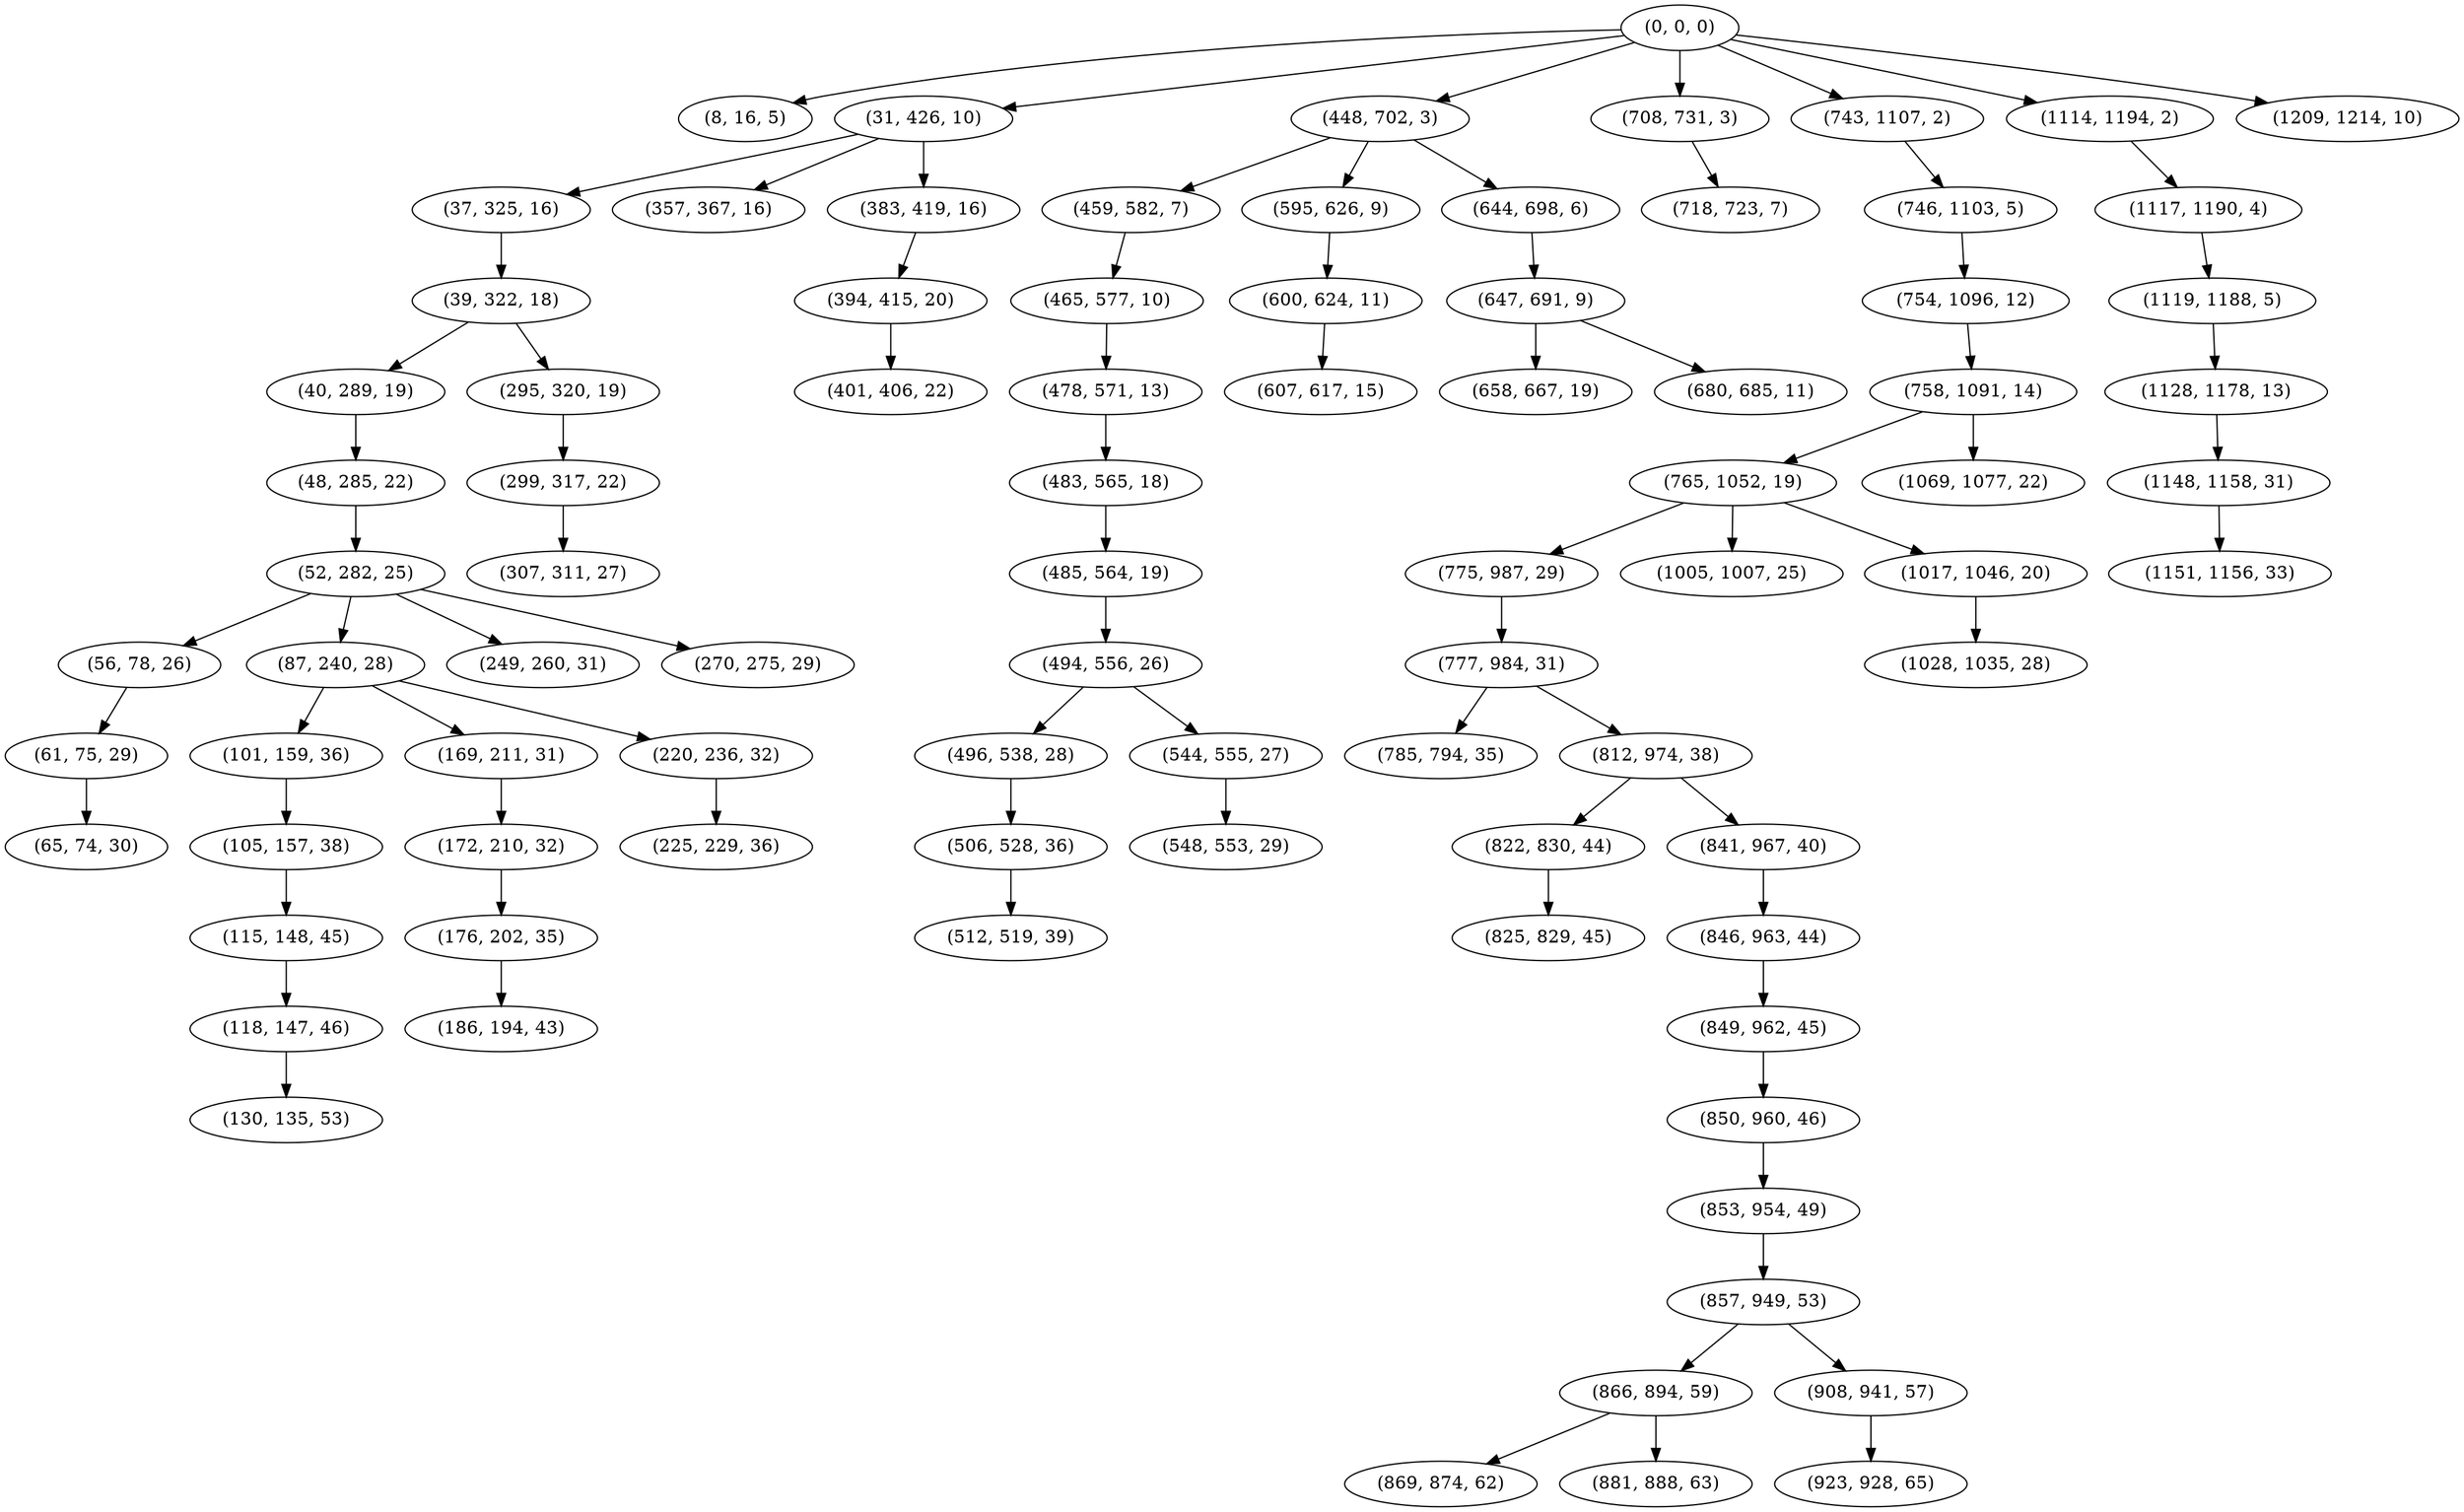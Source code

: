 digraph tree {
    "(0, 0, 0)";
    "(8, 16, 5)";
    "(31, 426, 10)";
    "(37, 325, 16)";
    "(39, 322, 18)";
    "(40, 289, 19)";
    "(48, 285, 22)";
    "(52, 282, 25)";
    "(56, 78, 26)";
    "(61, 75, 29)";
    "(65, 74, 30)";
    "(87, 240, 28)";
    "(101, 159, 36)";
    "(105, 157, 38)";
    "(115, 148, 45)";
    "(118, 147, 46)";
    "(130, 135, 53)";
    "(169, 211, 31)";
    "(172, 210, 32)";
    "(176, 202, 35)";
    "(186, 194, 43)";
    "(220, 236, 32)";
    "(225, 229, 36)";
    "(249, 260, 31)";
    "(270, 275, 29)";
    "(295, 320, 19)";
    "(299, 317, 22)";
    "(307, 311, 27)";
    "(357, 367, 16)";
    "(383, 419, 16)";
    "(394, 415, 20)";
    "(401, 406, 22)";
    "(448, 702, 3)";
    "(459, 582, 7)";
    "(465, 577, 10)";
    "(478, 571, 13)";
    "(483, 565, 18)";
    "(485, 564, 19)";
    "(494, 556, 26)";
    "(496, 538, 28)";
    "(506, 528, 36)";
    "(512, 519, 39)";
    "(544, 555, 27)";
    "(548, 553, 29)";
    "(595, 626, 9)";
    "(600, 624, 11)";
    "(607, 617, 15)";
    "(644, 698, 6)";
    "(647, 691, 9)";
    "(658, 667, 19)";
    "(680, 685, 11)";
    "(708, 731, 3)";
    "(718, 723, 7)";
    "(743, 1107, 2)";
    "(746, 1103, 5)";
    "(754, 1096, 12)";
    "(758, 1091, 14)";
    "(765, 1052, 19)";
    "(775, 987, 29)";
    "(777, 984, 31)";
    "(785, 794, 35)";
    "(812, 974, 38)";
    "(822, 830, 44)";
    "(825, 829, 45)";
    "(841, 967, 40)";
    "(846, 963, 44)";
    "(849, 962, 45)";
    "(850, 960, 46)";
    "(853, 954, 49)";
    "(857, 949, 53)";
    "(866, 894, 59)";
    "(869, 874, 62)";
    "(881, 888, 63)";
    "(908, 941, 57)";
    "(923, 928, 65)";
    "(1005, 1007, 25)";
    "(1017, 1046, 20)";
    "(1028, 1035, 28)";
    "(1069, 1077, 22)";
    "(1114, 1194, 2)";
    "(1117, 1190, 4)";
    "(1119, 1188, 5)";
    "(1128, 1178, 13)";
    "(1148, 1158, 31)";
    "(1151, 1156, 33)";
    "(1209, 1214, 10)";
    "(0, 0, 0)" -> "(8, 16, 5)";
    "(0, 0, 0)" -> "(31, 426, 10)";
    "(0, 0, 0)" -> "(448, 702, 3)";
    "(0, 0, 0)" -> "(708, 731, 3)";
    "(0, 0, 0)" -> "(743, 1107, 2)";
    "(0, 0, 0)" -> "(1114, 1194, 2)";
    "(0, 0, 0)" -> "(1209, 1214, 10)";
    "(31, 426, 10)" -> "(37, 325, 16)";
    "(31, 426, 10)" -> "(357, 367, 16)";
    "(31, 426, 10)" -> "(383, 419, 16)";
    "(37, 325, 16)" -> "(39, 322, 18)";
    "(39, 322, 18)" -> "(40, 289, 19)";
    "(39, 322, 18)" -> "(295, 320, 19)";
    "(40, 289, 19)" -> "(48, 285, 22)";
    "(48, 285, 22)" -> "(52, 282, 25)";
    "(52, 282, 25)" -> "(56, 78, 26)";
    "(52, 282, 25)" -> "(87, 240, 28)";
    "(52, 282, 25)" -> "(249, 260, 31)";
    "(52, 282, 25)" -> "(270, 275, 29)";
    "(56, 78, 26)" -> "(61, 75, 29)";
    "(61, 75, 29)" -> "(65, 74, 30)";
    "(87, 240, 28)" -> "(101, 159, 36)";
    "(87, 240, 28)" -> "(169, 211, 31)";
    "(87, 240, 28)" -> "(220, 236, 32)";
    "(101, 159, 36)" -> "(105, 157, 38)";
    "(105, 157, 38)" -> "(115, 148, 45)";
    "(115, 148, 45)" -> "(118, 147, 46)";
    "(118, 147, 46)" -> "(130, 135, 53)";
    "(169, 211, 31)" -> "(172, 210, 32)";
    "(172, 210, 32)" -> "(176, 202, 35)";
    "(176, 202, 35)" -> "(186, 194, 43)";
    "(220, 236, 32)" -> "(225, 229, 36)";
    "(295, 320, 19)" -> "(299, 317, 22)";
    "(299, 317, 22)" -> "(307, 311, 27)";
    "(383, 419, 16)" -> "(394, 415, 20)";
    "(394, 415, 20)" -> "(401, 406, 22)";
    "(448, 702, 3)" -> "(459, 582, 7)";
    "(448, 702, 3)" -> "(595, 626, 9)";
    "(448, 702, 3)" -> "(644, 698, 6)";
    "(459, 582, 7)" -> "(465, 577, 10)";
    "(465, 577, 10)" -> "(478, 571, 13)";
    "(478, 571, 13)" -> "(483, 565, 18)";
    "(483, 565, 18)" -> "(485, 564, 19)";
    "(485, 564, 19)" -> "(494, 556, 26)";
    "(494, 556, 26)" -> "(496, 538, 28)";
    "(494, 556, 26)" -> "(544, 555, 27)";
    "(496, 538, 28)" -> "(506, 528, 36)";
    "(506, 528, 36)" -> "(512, 519, 39)";
    "(544, 555, 27)" -> "(548, 553, 29)";
    "(595, 626, 9)" -> "(600, 624, 11)";
    "(600, 624, 11)" -> "(607, 617, 15)";
    "(644, 698, 6)" -> "(647, 691, 9)";
    "(647, 691, 9)" -> "(658, 667, 19)";
    "(647, 691, 9)" -> "(680, 685, 11)";
    "(708, 731, 3)" -> "(718, 723, 7)";
    "(743, 1107, 2)" -> "(746, 1103, 5)";
    "(746, 1103, 5)" -> "(754, 1096, 12)";
    "(754, 1096, 12)" -> "(758, 1091, 14)";
    "(758, 1091, 14)" -> "(765, 1052, 19)";
    "(758, 1091, 14)" -> "(1069, 1077, 22)";
    "(765, 1052, 19)" -> "(775, 987, 29)";
    "(765, 1052, 19)" -> "(1005, 1007, 25)";
    "(765, 1052, 19)" -> "(1017, 1046, 20)";
    "(775, 987, 29)" -> "(777, 984, 31)";
    "(777, 984, 31)" -> "(785, 794, 35)";
    "(777, 984, 31)" -> "(812, 974, 38)";
    "(812, 974, 38)" -> "(822, 830, 44)";
    "(812, 974, 38)" -> "(841, 967, 40)";
    "(822, 830, 44)" -> "(825, 829, 45)";
    "(841, 967, 40)" -> "(846, 963, 44)";
    "(846, 963, 44)" -> "(849, 962, 45)";
    "(849, 962, 45)" -> "(850, 960, 46)";
    "(850, 960, 46)" -> "(853, 954, 49)";
    "(853, 954, 49)" -> "(857, 949, 53)";
    "(857, 949, 53)" -> "(866, 894, 59)";
    "(857, 949, 53)" -> "(908, 941, 57)";
    "(866, 894, 59)" -> "(869, 874, 62)";
    "(866, 894, 59)" -> "(881, 888, 63)";
    "(908, 941, 57)" -> "(923, 928, 65)";
    "(1017, 1046, 20)" -> "(1028, 1035, 28)";
    "(1114, 1194, 2)" -> "(1117, 1190, 4)";
    "(1117, 1190, 4)" -> "(1119, 1188, 5)";
    "(1119, 1188, 5)" -> "(1128, 1178, 13)";
    "(1128, 1178, 13)" -> "(1148, 1158, 31)";
    "(1148, 1158, 31)" -> "(1151, 1156, 33)";
}
